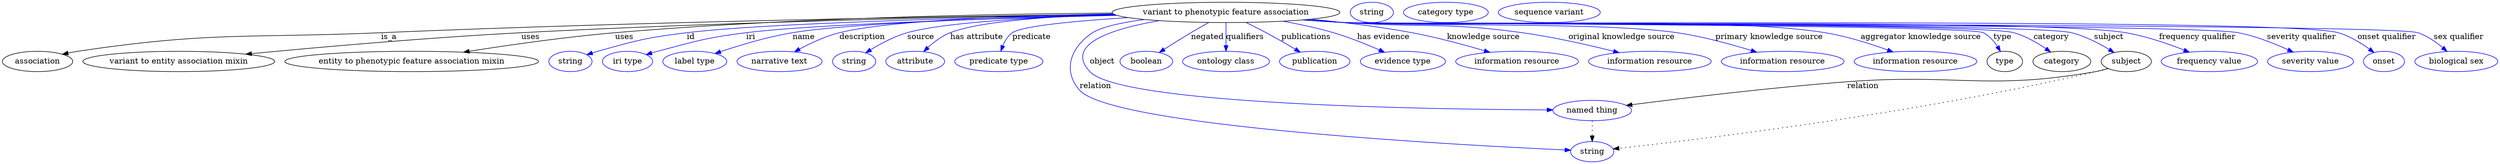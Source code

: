digraph {
	graph [bb="0,0,3591.8,283"];
	node [label="\N"];
	"variant to phenotypic feature association"	[height=0.5,
		label="variant to phenotypic feature association",
		pos="1756,265",
		width=4.2788];
	association	[height=0.5,
		pos="50.046,178",
		width=1.3902];
	"variant to phenotypic feature association" -> association	[label=is_a,
		lp="545.05,221.5",
		pos="e,85.965,190.6 1604,262.03 1372.8,258.5 918.98,249.45 534.05,229 344.85,218.95 295.48,229.73 109.05,196 104.68,195.21 100.17,194.23 \
95.688,193.14"];
	"variant to entity association mixin"	[height=0.5,
		pos="250.05,178",
		width=3.665];
	"variant to phenotypic feature association" -> "variant to entity association mixin"	[label=uses,
		lp="744.05,221.5",
		pos="e,343.17,190.78 1604.1,261.76 1404,258.14 1041.3,249.23 732.05,229 601.1,220.43 450.79,203.74 353.32,192.01"];
	"entity to phenotypic feature association mixin"	[height=0.5,
		pos="573.05,178",
		width=4.8024];
	"variant to phenotypic feature association" -> "entity to phenotypic feature association mixin"	[label=uses,
		lp="876.05,221.5",
		pos="e,646.23,194.31 1602.1,264.07 1424,262.73 1122,256.11 864.05,229 793.44,221.58 714.07,207.56 656.07,196.24"];
	id	[color=blue,
		height=0.5,
		label=string,
		pos="794.05,178",
		width=0.84854];
	"variant to phenotypic feature association" -> id	[color=blue,
		label=id,
		lp="975.55,221.5",
		pos="e,817.49,189.72 1606.1,260.78 1413.1,256.03 1088.5,245.85 970.05,229 908.47,220.24 893.09,215.56 834.05,196 831.66,195.21 829.23,\
194.34 826.79,193.42",
		style=solid];
	iri	[color=blue,
		height=0.5,
		label="iri type",
		pos="879.05,178",
		width=1.011];
	"variant to phenotypic feature association" -> iri	[color=blue,
		label=iri,
		lp="1061.5,221.5",
		pos="e,907.1,189.9 1607.7,260.05 1434.2,254.83 1157.7,244.43 1055,229 996.1,220.14 981.97,213.69 925.05,196 922.3,195.15 919.48,194.22 \
916.65,193.26",
		style=solid];
	name	[color=blue,
		height=0.5,
		label="label type",
		pos="979.05,178",
		width=1.2638];
	"variant to phenotypic feature association" -> name	[color=blue,
		label=name,
		lp="1140.5,221.5",
		pos="e,1008.6,191.81 1606.9,260.44 1450,255.85 1213.8,246.32 1125,229 1087.7,221.72 1046.9,207.14 1017.9,195.59",
		style=solid];
	description	[color=blue,
		height=0.5,
		label="narrative text",
		pos="1100,178",
		width=1.6068];
	"variant to phenotypic feature association" -> description	[color=blue,
		label=description,
		lp="1225.5,221.5",
		pos="e,1123.1,194.69 1604.3,261.67 1465,258.24 1269.2,249.78 1195,229 1172.7,222.74 1149.7,210.77 1131.9,200.11",
		style=solid];
	source	[color=blue,
		height=0.5,
		label=string,
		pos="1206,178",
		width=0.84854];
	"variant to phenotypic feature association" -> source	[color=blue,
		label=source,
		lp="1310,221.5",
		pos="e,1224,192.73 1607.9,260.01 1494.8,255.62 1349,246.69 1292,229 1270.6,222.35 1248.8,209.57 1232.5,198.59",
		style=solid];
	"has attribute"	[color=blue,
		height=0.5,
		label=attribute,
		pos="1295,178",
		width=1.1193];
	"variant to phenotypic feature association" -> "has attribute"	[color=blue,
		label="has attribute",
		lp="1388.5,221.5",
		pos="e,1309.1,195.06 1607.4,260.26 1512.7,256.11 1399.6,247.37 1355,229 1340.5,223.01 1326.8,212.2 1316.2,202.16",
		style=solid];
	predicate	[color=blue,
		height=0.5,
		label="predicate type",
		pos="1414,178",
		width=1.679];
	"variant to phenotypic feature association" -> predicate	[color=blue,
		label=predicate,
		lp="1463,221.5",
		pos="e,1417.7,196.18 1605.2,261.17 1536.8,257.16 1465.2,248.27 1438,229 1430.2,223.42 1424.8,214.54 1421.1,205.8",
		style=solid];
	object	[color=blue,
		height=0.5,
		label="named thing",
		pos="2277,91",
		width=1.5346];
	"variant to phenotypic feature association" -> object	[color=blue,
		label=object,
		lp="1574,178",
		pos="e,2222,93.03 1672,249.83 1600.6,234.31 1515.7,205.41 1557,160 1600.7,112.02 2043.1,97.193 2212,93.258",
		style=solid];
	relation	[color=blue,
		height=0.5,
		label=string,
		pos="2277,18",
		width=0.84854];
	"variant to phenotypic feature association" -> relation	[color=blue,
		label=relation,
		lp="1577,134.5",
		pos="e,2246.4,19.621 1652.3,251.67 1616.7,245.98 1581.9,238.39 1567,229 1528.5,204.68 1520.4,155.39 1556,127 1662.7,42.129 2100.3,23.62 \
2236.4,19.884",
		style=solid];
	negated	[color=blue,
		height=0.5,
		label=boolean,
		pos="1638,178",
		width=1.0652];
	"variant to phenotypic feature association" -> negated	[color=blue,
		label=negated,
		lp="1726.5,221.5",
		pos="e,1658.2,193.49 1732.7,247.21 1713.7,233.49 1686.7,214.05 1666.4,199.43",
		style=solid];
	qualifiers	[color=blue,
		height=0.5,
		label="ontology class",
		pos="1756,178",
		width=1.7151];
	"variant to phenotypic feature association" -> qualifiers	[color=blue,
		label=qualifiers,
		lp="1781.5,221.5",
		pos="e,1756,196.18 1756,246.8 1756,235.16 1756,219.55 1756,206.24",
		style=solid];
	publications	[color=blue,
		height=0.5,
		label=publication,
		pos="1886,178",
		width=1.3902];
	"variant to phenotypic feature association" -> publications	[color=blue,
		label=publications,
		lp="1867.5,221.5",
		pos="e,1863.5,194.22 1782.7,247.2 1791.7,241.47 1801.8,234.99 1811,229 1825.6,219.54 1841.6,208.91 1855,199.89",
		style=solid];
	"has evidence"	[color=blue,
		height=0.5,
		label="evidence type",
		pos="2014,178",
		width=1.661];
	"variant to phenotypic feature association" -> "has evidence"	[color=blue,
		label="has evidence",
		lp="1977,221.5",
		pos="e,1985.5,193.98 1831.9,249.25 1855.6,243.83 1881.7,237.02 1905,229 1929.5,220.62 1955.8,208.63 1976.5,198.49",
		style=solid];
	"knowledge source"	[color=blue,
		height=0.5,
		label="information resource",
		pos="2177,178",
		width=2.3651];
	"variant to phenotypic feature association" -> "knowledge source"	[color=blue,
		label="knowledge source",
		lp="2119.5,221.5",
		pos="e,2135.9,193.88 1870,252.84 1915.7,247.28 1968.7,239.47 2016,229 2053.4,220.74 2094.7,207.86 2126,197.24",
		style=solid];
	"original knowledge source"	[color=blue,
		height=0.5,
		label="information resource",
		pos="2365,178",
		width=2.3651];
	"variant to phenotypic feature association" -> "original knowledge source"	[color=blue,
		label="original knowledge source",
		lp="2315.5,221.5",
		pos="e,2319.8,193.31 1864.7,252.16 1882.9,250.33 1901.5,248.54 1919,247 2031.8,237.13 2061.4,247.34 2173,229 2219.8,221.31 2271.8,207.43 \
2309.9,196.24",
		style=solid];
	"primary knowledge source"	[color=blue,
		height=0.5,
		label="information resource",
		pos="2553,178",
		width=2.3651];
	"variant to phenotypic feature association" -> "primary knowledge source"	[color=blue,
		label="primary knowledge source",
		lp="2524,221.5",
		pos="e,2514.4,194.17 1862.1,251.92 1881,250.05 1900.6,248.31 1919,247 2128.9,232.08 2184.7,264.5 2392,229 2430.9,222.35 2473.4,208.88 \
2504.9,197.59",
		style=solid];
	"aggregator knowledge source"	[color=blue,
		height=0.5,
		label="information resource",
		pos="2741,178",
		width=2.3651];
	"variant to phenotypic feature association" -> "aggregator knowledge source"	[color=blue,
		label="aggregator knowledge source",
		lp="2737,221.5",
		pos="e,2707.1,194.56 1861.2,251.83 1880.4,249.94 1900.3,248.22 1919,247 2070.3,237.13 2452,256.84 2601,229 2634.5,222.75 2670.7,209.66 \
2697.9,198.44",
		style=solid];
	type	[height=0.5,
		pos="2871,178",
		width=0.75];
	"variant to phenotypic feature association" -> type	[color=blue,
		label=type,
		lp="2856,221.5",
		pos="e,2860.4,194.87 1860.7,251.77 1880.1,249.88 1900.2,248.17 1919,247 1969.1,243.9 2774.9,248.64 2821,229 2834.1,223.46 2845.5,212.78 \
2854.1,202.71",
		style=solid];
	category	[height=0.5,
		pos="2957,178",
		width=1.1374];
	"variant to phenotypic feature association" -> category	[color=blue,
		label=category,
		lp="2930.5,221.5",
		pos="e,2938.1,194.03 1860.7,251.75 1880.1,249.87 1900.2,248.16 1919,247 2024.8,240.5 2770.1,257.79 2872,229 2892.9,223.11 2913.9,210.82 \
2929.8,199.9",
		style=solid];
	subject	[height=0.5,
		pos="3052,178",
		width=0.99297];
	"variant to phenotypic feature association" -> subject	[color=blue,
		label=subject,
		lp="3015.5,221.5",
		pos="e,3032.3,193.09 1860.7,251.73 1880.1,249.84 1900.2,248.15 1919,247 2034.3,240 2846.3,257.91 2958,229 2981.5,222.93 3005.6,209.96 \
3023.5,198.75",
		style=solid];
	"frequency qualifier"	[color=blue,
		height=0.5,
		label="frequency value",
		pos="3173,178",
		width=1.8776];
	"variant to phenotypic feature association" -> "frequency qualifier"	[color=blue,
		label="frequency qualifier",
		lp="3143.5,221.5",
		pos="e,3142,194.06 1860.7,251.71 1880.1,249.83 1900.2,248.13 1919,247 2043.3,239.54 2916.7,252.09 3039,229 3071.6,222.85 3106.7,209.5 \
3132.8,198.14",
		style=solid];
	"severity qualifier"	[color=blue,
		height=0.5,
		label="severity value",
		pos="3318,178",
		width=1.661];
	"variant to phenotypic feature association" -> "severity qualifier"	[color=blue,
		label="severity qualifier",
		lp="3293,221.5",
		pos="e,3290.7,194.08 1860.3,251.72 1879.8,249.82 1900,248.12 1919,247 2061,238.61 3059.8,258.08 3199,229 3228,222.96 3258.7,209.88 3281.6,\
198.61",
		style=solid];
	"onset qualifier"	[color=blue,
		height=0.5,
		label=onset,
		pos="3425,178",
		width=0.81243];
	"variant to phenotypic feature association" -> "onset qualifier"	[color=blue,
		label="onset qualifier",
		lp="3416,221.5",
		pos="e,3408.4,192.87 1860.3,251.7 1879.8,249.8 1900,248.11 1919,247 1998,242.39 3267,250.87 3343,229 3363.8,223.03 3384.6,210.29 3400,\
199.17",
		style=solid];
	"sex qualifier"	[color=blue,
		height=0.5,
		label="biological sex",
		pos="3532,178",
		width=1.661];
	"variant to phenotypic feature association" -> "sex qualifier"	[color=blue,
		label="sex qualifier",
		lp="3522.5,221.5",
		pos="e,3514.8,195.26 1860.3,251.68 1879.8,249.79 1900,248.1 1919,247 2004.5,242.06 3377.5,254.78 3459,229 3476.5,223.49 3493.5,212.31 \
3506.7,201.91",
		style=solid];
	object -> relation	[pos="e,2277,36.029 2277,72.813 2277,64.789 2277,55.047 2277,46.069",
		style=dotted];
	association_type	[color=blue,
		height=0.5,
		label=string,
		pos="1959,265",
		width=0.84854];
	association_category	[color=blue,
		height=0.5,
		label="category type",
		pos="2066,265",
		width=1.6249];
	subject -> object	[label=relation,
		lp="2671,134.5",
		pos="e,2325.5,99.799 3025.8,165.53 3019.7,163.32 3013.3,161.3 3007,160 2851.5,127.54 2808.2,156.57 2650,142 2538.4,131.72 2408.7,112.74 \
2335.4,101.35"];
	subject -> relation	[pos="e,2306.7,22.872 3025.2,165.99 3019.3,163.82 3013,161.68 3007,160 2748.4,86.736 2427.4,39.353 2316.7,24.234",
		style=dotted];
	"variant to phenotypic feature association_subject"	[color=blue,
		height=0.5,
		label="sequence variant",
		pos="2212,265",
		width=1.9318];
}
